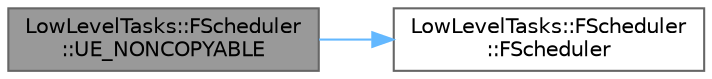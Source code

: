 digraph "LowLevelTasks::FScheduler::UE_NONCOPYABLE"
{
 // INTERACTIVE_SVG=YES
 // LATEX_PDF_SIZE
  bgcolor="transparent";
  edge [fontname=Helvetica,fontsize=10,labelfontname=Helvetica,labelfontsize=10];
  node [fontname=Helvetica,fontsize=10,shape=box,height=0.2,width=0.4];
  rankdir="LR";
  Node1 [id="Node000001",label="LowLevelTasks::FScheduler\l::UE_NONCOPYABLE",height=0.2,width=0.4,color="gray40", fillcolor="grey60", style="filled", fontcolor="black",tooltip=" "];
  Node1 -> Node2 [id="edge1_Node000001_Node000002",color="steelblue1",style="solid",tooltip=" "];
  Node2 [id="Node000002",label="LowLevelTasks::FScheduler\l::FScheduler",height=0.2,width=0.4,color="grey40", fillcolor="white", style="filled",URL="$df/dd0/classLowLevelTasks_1_1FScheduler.html#a5de33ac0315d13706d2ba3ffcf47e9d3",tooltip=" "];
}
